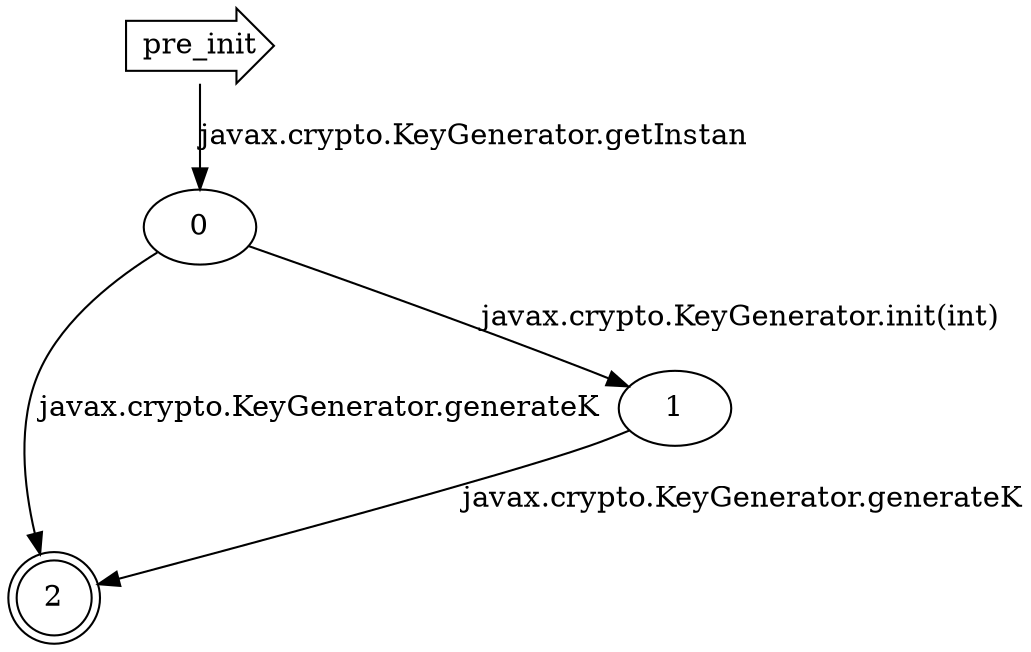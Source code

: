 digraph F { 
pre_init[shape = rarrow]
2[shape = doublecircle]
pre_init -> 0 [label="javax.crypto.KeyGenerator.getInstan"];
0 -> 1 [label="javax.crypto.KeyGenerator.init(int)"];
1 -> 2 [label="javax.crypto.KeyGenerator.generateK"];
0 -> 2 [label="javax.crypto.KeyGenerator.generateK"];
}